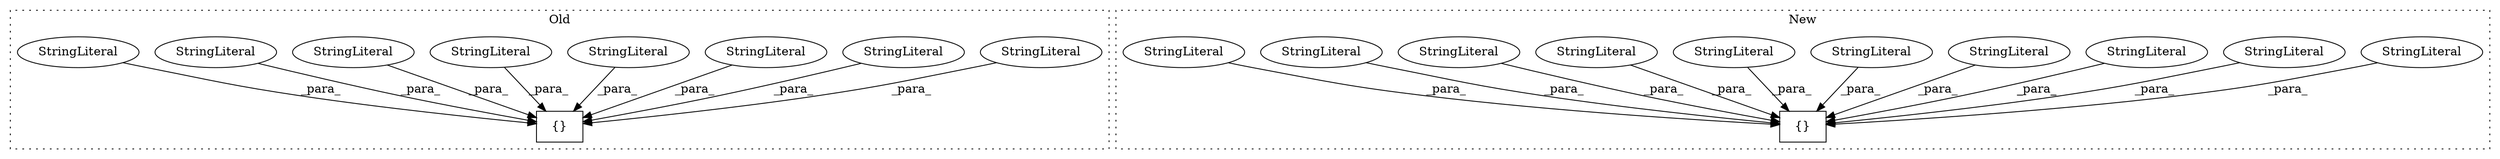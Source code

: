 digraph G {
subgraph cluster0 {
1 [label="{}" a="4" s="866,1051" l="1,1" shape="box"];
5 [label="StringLiteral" a="45" s="1036" l="15" shape="ellipse"];
9 [label="StringLiteral" a="45" s="899" l="22" shape="ellipse"];
13 [label="StringLiteral" a="45" s="940" l="14" shape="ellipse"];
14 [label="StringLiteral" a="45" s="883" l="15" shape="ellipse"];
15 [label="StringLiteral" a="45" s="922" l="17" shape="ellipse"];
17 [label="StringLiteral" a="45" s="867" l="15" shape="ellipse"];
19 [label="StringLiteral" a="45" s="993" l="17" shape="ellipse"];
20 [label="StringLiteral" a="45" s="969" l="23" shape="ellipse"];
label = "Old";
style="dotted";
}
subgraph cluster1 {
2 [label="{}" a="4" s="866,1077" l="1,1" shape="box"];
3 [label="StringLiteral" a="45" s="885" l="17" shape="ellipse"];
4 [label="StringLiteral" a="45" s="971" l="15" shape="ellipse"];
6 [label="StringLiteral" a="45" s="928" l="18" shape="ellipse"];
7 [label="StringLiteral" a="45" s="1033" l="26" shape="ellipse"];
8 [label="StringLiteral" a="45" s="903" l="24" shape="ellipse"];
10 [label="StringLiteral" a="45" s="987" l="25" shape="ellipse"];
11 [label="StringLiteral" a="45" s="1060" l="17" shape="ellipse"];
12 [label="StringLiteral" a="45" s="1013" l="19" shape="ellipse"];
16 [label="StringLiteral" a="45" s="867" l="17" shape="ellipse"];
18 [label="StringLiteral" a="45" s="947" l="23" shape="ellipse"];
label = "New";
style="dotted";
}
3 -> 2 [label="_para_"];
4 -> 2 [label="_para_"];
5 -> 1 [label="_para_"];
6 -> 2 [label="_para_"];
7 -> 2 [label="_para_"];
8 -> 2 [label="_para_"];
9 -> 1 [label="_para_"];
10 -> 2 [label="_para_"];
11 -> 2 [label="_para_"];
12 -> 2 [label="_para_"];
13 -> 1 [label="_para_"];
14 -> 1 [label="_para_"];
15 -> 1 [label="_para_"];
16 -> 2 [label="_para_"];
17 -> 1 [label="_para_"];
18 -> 2 [label="_para_"];
19 -> 1 [label="_para_"];
20 -> 1 [label="_para_"];
}
